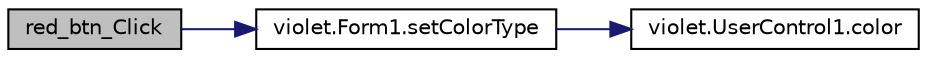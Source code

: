 digraph "red_btn_Click"
{
 // LATEX_PDF_SIZE
  edge [fontname="Helvetica",fontsize="10",labelfontname="Helvetica",labelfontsize="10"];
  node [fontname="Helvetica",fontsize="10",shape=record];
  rankdir="LR";
  Node246 [label="red_btn_Click",height=0.2,width=0.4,color="black", fillcolor="grey75", style="filled", fontcolor="black",tooltip=" "];
  Node246 -> Node247 [color="midnightblue",fontsize="10",style="solid",fontname="Helvetica"];
  Node247 [label="violet.Form1.setColorType",height=0.2,width=0.4,color="black", fillcolor="white", style="filled",URL="$classviolet_1_1Form1.html#a00f162522226a974face4f565558a2e7",tooltip="設定顏色"];
  Node247 -> Node248 [color="midnightblue",fontsize="10",style="solid",fontname="Helvetica"];
  Node248 [label="violet.UserControl1.color",height=0.2,width=0.4,color="black", fillcolor="white", style="filled",URL="$classviolet_1_1UserControl1.html#aa66182f3f962b3080ad71ec138b7a953",tooltip=" "];
}
